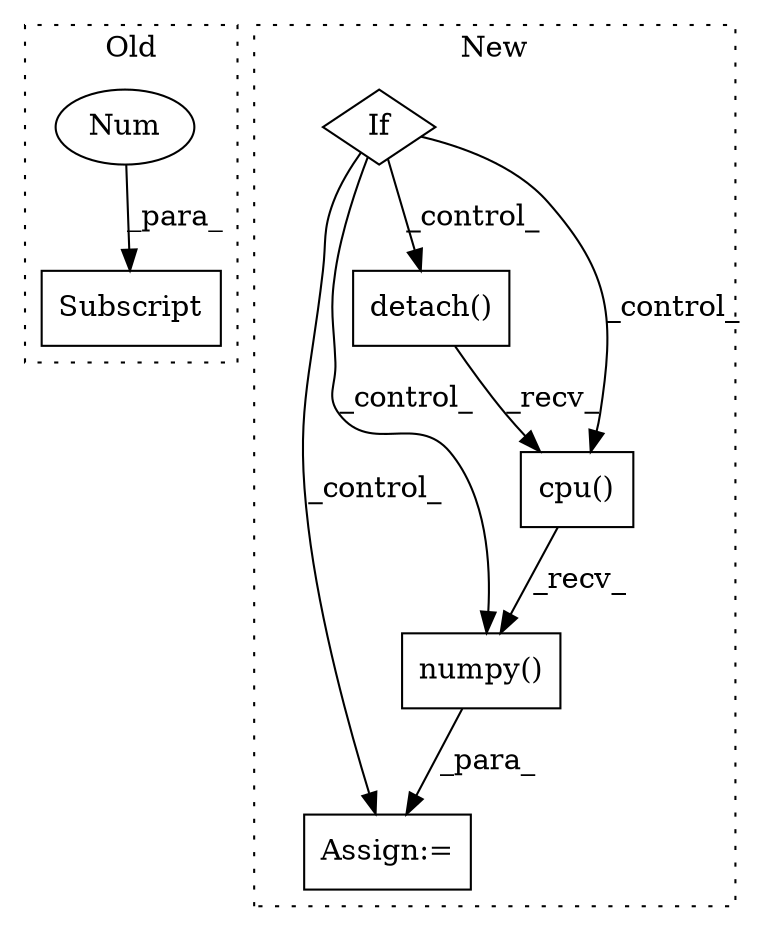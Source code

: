 digraph G {
subgraph cluster0 {
1 [label="Subscript" a="63" s="4637,0" l="107,0" shape="box"];
6 [label="Num" a="76" s="4741" l="2" shape="ellipse"];
label = "Old";
style="dotted";
}
subgraph cluster1 {
2 [label="detach()" a="75" s="5409" l="32" shape="box"];
3 [label="Assign:=" a="68" s="5488" l="3" shape="box"];
4 [label="numpy()" a="75" s="5409" l="46" shape="box"];
5 [label="cpu()" a="75" s="5409" l="38" shape="box"];
7 [label="If" a="96" s="4860" l="3" shape="diamond"];
label = "New";
style="dotted";
}
2 -> 5 [label="_recv_"];
4 -> 3 [label="_para_"];
5 -> 4 [label="_recv_"];
6 -> 1 [label="_para_"];
7 -> 3 [label="_control_"];
7 -> 2 [label="_control_"];
7 -> 5 [label="_control_"];
7 -> 4 [label="_control_"];
}